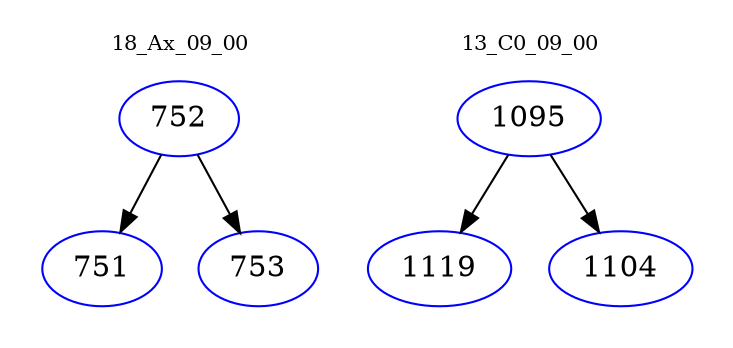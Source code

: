 digraph{
subgraph cluster_0 {
color = white
label = "18_Ax_09_00";
fontsize=10;
T0_752 [label="752", color="blue"]
T0_752 -> T0_751 [color="black"]
T0_751 [label="751", color="blue"]
T0_752 -> T0_753 [color="black"]
T0_753 [label="753", color="blue"]
}
subgraph cluster_1 {
color = white
label = "13_C0_09_00";
fontsize=10;
T1_1095 [label="1095", color="blue"]
T1_1095 -> T1_1119 [color="black"]
T1_1119 [label="1119", color="blue"]
T1_1095 -> T1_1104 [color="black"]
T1_1104 [label="1104", color="blue"]
}
}
